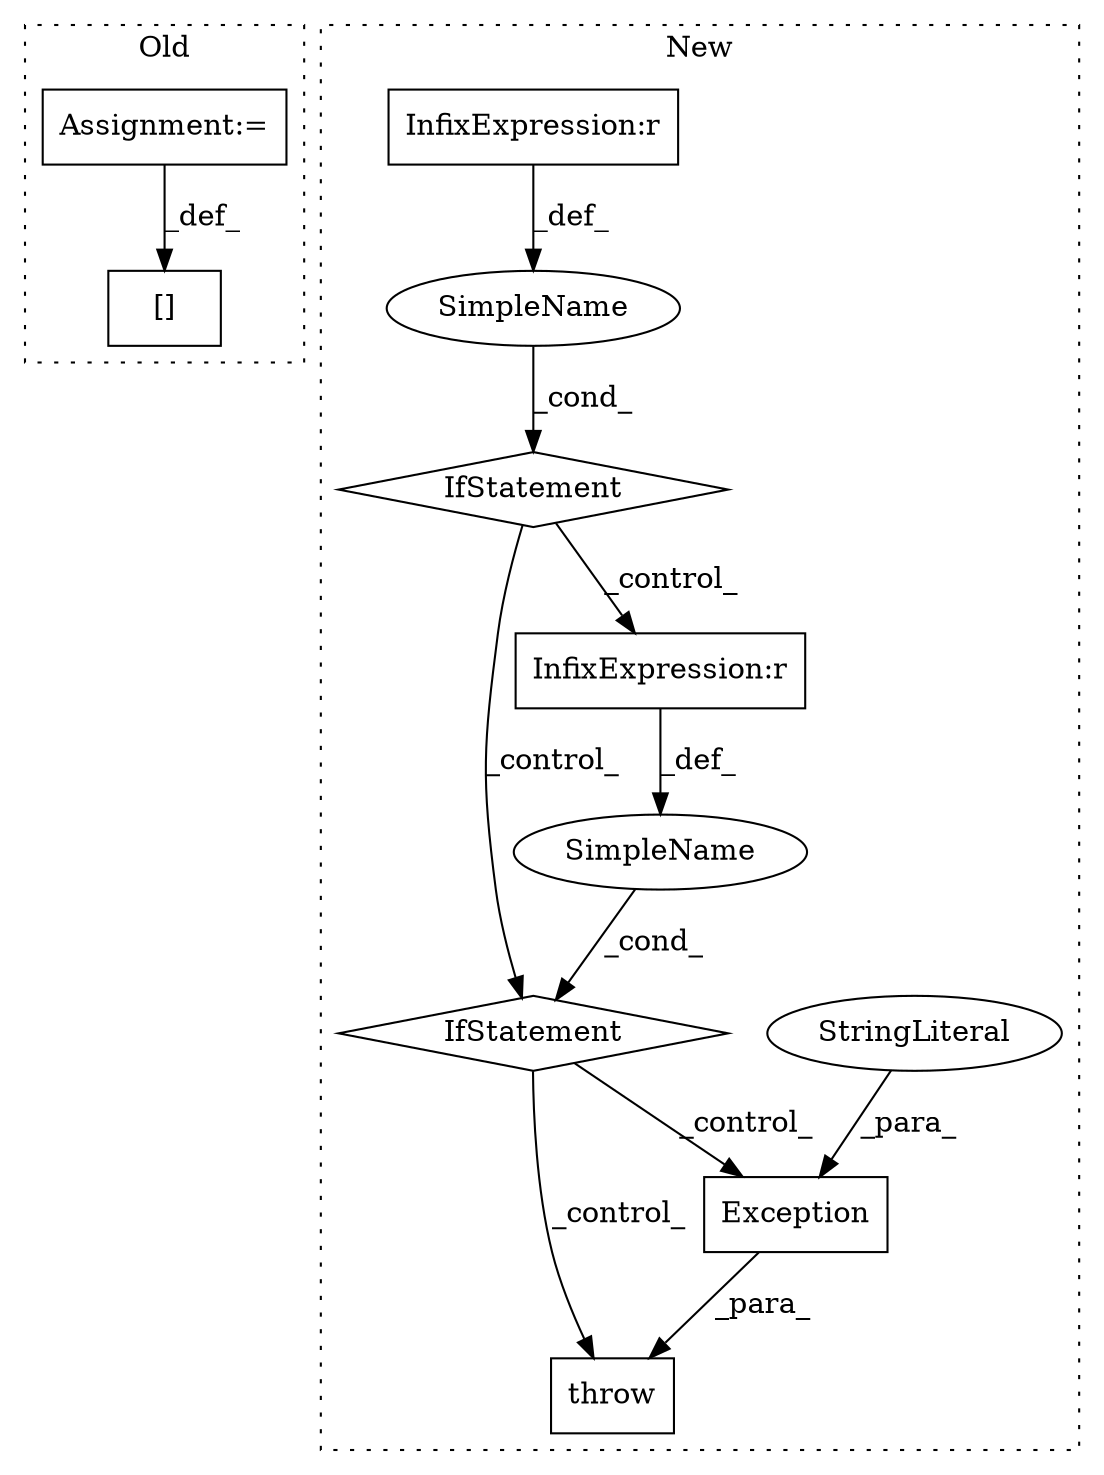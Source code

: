 digraph G {
subgraph cluster0 {
1 [label="[]" a="2" s="3758,3770" l="11,1" shape="box"];
11 [label="Assignment:=" a="7" s="3771" l="1" shape="box"];
label = "Old";
style="dotted";
}
subgraph cluster1 {
2 [label="Exception" a="32" s="5174,5212" l="10,1" shape="box"];
3 [label="throw" a="53" s="5168" l="6" shape="box"];
4 [label="SimpleName" a="42" s="" l="" shape="ellipse"];
5 [label="IfStatement" a="25" s="5089,5105" l="4,2" shape="diamond"];
6 [label="StringLiteral" a="45" s="5184" l="28" shape="ellipse"];
7 [label="InfixExpression:r" a="27" s="5100" l="4" shape="box"];
8 [label="SimpleName" a="42" s="" l="" shape="ellipse"];
9 [label="InfixExpression:r" a="27" s="5025" l="4" shape="box"];
10 [label="IfStatement" a="25" s="5014,5030" l="4,2" shape="diamond"];
label = "New";
style="dotted";
}
2 -> 3 [label="_para_"];
4 -> 5 [label="_cond_"];
5 -> 3 [label="_control_"];
5 -> 2 [label="_control_"];
6 -> 2 [label="_para_"];
7 -> 4 [label="_def_"];
8 -> 10 [label="_cond_"];
9 -> 8 [label="_def_"];
10 -> 7 [label="_control_"];
10 -> 5 [label="_control_"];
11 -> 1 [label="_def_"];
}